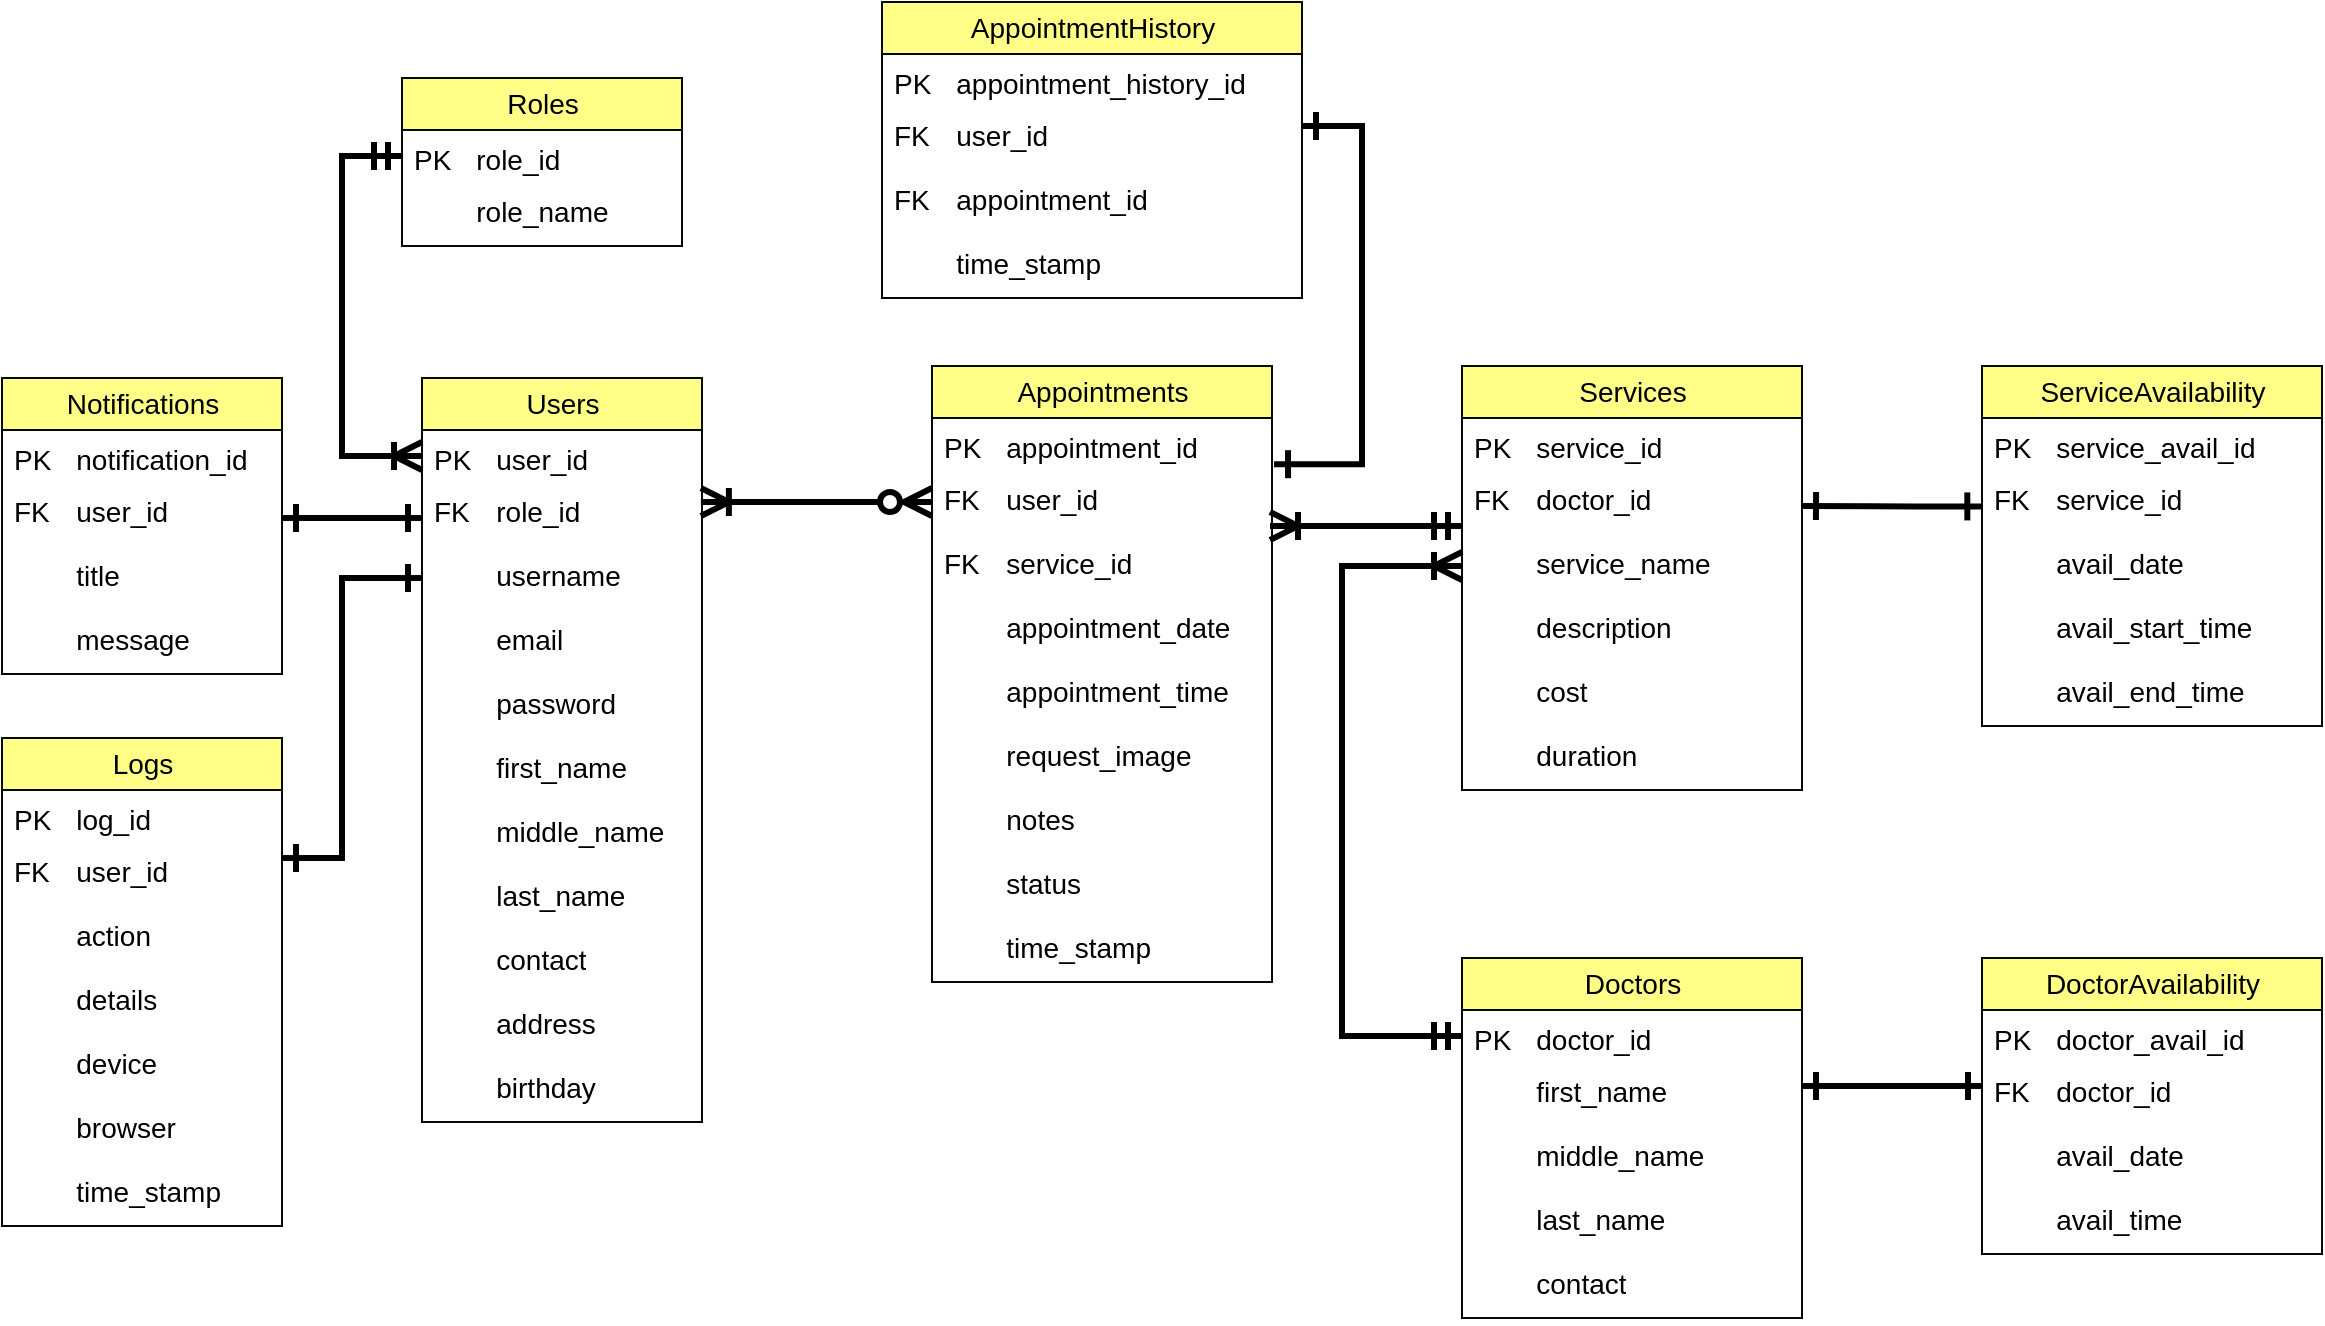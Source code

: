 <mxfile version="24.4.10" type="github">
  <diagram name="Page-1" id="2ca16b54-16f6-2749-3443-fa8db7711227">
    <mxGraphModel dx="1363" dy="866" grid="1" gridSize="10" guides="1" tooltips="1" connect="1" arrows="1" fold="1" page="1" pageScale="1" pageWidth="1100" pageHeight="850" background="none" math="0" shadow="0">
      <root>
        <mxCell id="0" />
        <mxCell id="1" parent="0" />
        <mxCell id="LYKKpz5TpEzSUIl6XZAZ-3" value="Roles" style="swimlane;fontStyle=0;childLayout=stackLayout;horizontal=1;startSize=26;horizontalStack=0;resizeParent=1;resizeParentMax=0;resizeLast=0;collapsible=1;marginBottom=0;html=1;fontSize=14;fillColor=#ffff88;strokeColor=#070708;" vertex="1" parent="1">
          <mxGeometry x="290" y="230" width="140" height="84" as="geometry" />
        </mxCell>
        <mxCell id="LYKKpz5TpEzSUIl6XZAZ-4" value="PK&lt;span style=&quot;white-space: pre;&quot;&gt;&#x9;&lt;/span&gt;role_id" style="text;align=left;verticalAlign=top;spacingLeft=4;spacingRight=4;overflow=hidden;rotatable=0;points=[[0,0.5],[1,0.5]];portConstraint=eastwest;whiteSpace=wrap;html=1;fontSize=14;" vertex="1" parent="LYKKpz5TpEzSUIl6XZAZ-3">
          <mxGeometry y="26" width="140" height="26" as="geometry" />
        </mxCell>
        <mxCell id="LYKKpz5TpEzSUIl6XZAZ-5" value="&lt;span style=&quot;white-space: pre; font-size: 14px;&quot;&gt;&#x9;&lt;/span&gt;role_name" style="text;align=left;verticalAlign=top;spacingLeft=4;spacingRight=4;overflow=hidden;rotatable=0;points=[[0,0.5],[1,0.5]];portConstraint=eastwest;whiteSpace=wrap;html=1;fontSize=14;labelBackgroundColor=default;" vertex="1" parent="LYKKpz5TpEzSUIl6XZAZ-3">
          <mxGeometry y="52" width="140" height="32" as="geometry" />
        </mxCell>
        <mxCell id="LYKKpz5TpEzSUIl6XZAZ-12" value="Notifications" style="swimlane;fontStyle=0;childLayout=stackLayout;horizontal=1;startSize=26;horizontalStack=0;resizeParent=1;resizeParentMax=0;resizeLast=0;collapsible=1;marginBottom=0;html=1;fontSize=14;fillColor=#ffff88;strokeColor=#070708;" vertex="1" parent="1">
          <mxGeometry x="90" y="380" width="140" height="148" as="geometry" />
        </mxCell>
        <mxCell id="LYKKpz5TpEzSUIl6XZAZ-13" value="PK&lt;span style=&quot;white-space: pre;&quot;&gt;&#x9;&lt;/span&gt;notification_id" style="text;align=left;verticalAlign=top;spacingLeft=4;spacingRight=4;overflow=hidden;rotatable=0;points=[[0,0.5],[1,0.5]];portConstraint=eastwest;whiteSpace=wrap;html=1;fontSize=14;" vertex="1" parent="LYKKpz5TpEzSUIl6XZAZ-12">
          <mxGeometry y="26" width="140" height="26" as="geometry" />
        </mxCell>
        <mxCell id="LYKKpz5TpEzSUIl6XZAZ-14" value="FK&lt;span style=&quot;white-space: pre; font-size: 14px;&quot;&gt;&#x9;&lt;/span&gt;user_id" style="text;align=left;verticalAlign=top;spacingLeft=4;spacingRight=4;overflow=hidden;rotatable=0;points=[[0,0.5],[1,0.5]];portConstraint=eastwest;whiteSpace=wrap;html=1;fontSize=14;labelBackgroundColor=default;" vertex="1" parent="LYKKpz5TpEzSUIl6XZAZ-12">
          <mxGeometry y="52" width="140" height="32" as="geometry" />
        </mxCell>
        <mxCell id="LYKKpz5TpEzSUIl6XZAZ-15" value="&lt;span style=&quot;white-space: pre; font-size: 14px;&quot;&gt;&#x9;&lt;/span&gt;title&lt;span style=&quot;color: rgba(0, 0, 0, 0); font-family: monospace; font-size: 0px; text-wrap: nowrap; background-color: rgb(251, 251, 251);&quot;&gt;%3CmxGraphModel%3E%3Croot%3E%3CmxCell%20id%3D%220%22%2F%3E%3CmxCell%20id%3D%221%22%20parent%3D%220%22%2F%3E%3CmxCell%20id%3D%222%22%20value%3D%22%26lt%3Bspan%20style%3D%26quot%3Bwhite-space%3A%20pre%3B%20font-size%3A%2014px%3B%26quot%3B%26gt%3B%26%239%3B%26lt%3B%2Fspan%26gt%3Buser_id%22%20style%3D%22text%3Balign%3Dleft%3BverticalAlign%3Dtop%3BspacingLeft%3D4%3BspacingRight%3D4%3Boverflow%3Dhidden%3Brotatable%3D0%3Bpoints%3D%5B%5B0%2C0.5%5D%2C%5B1%2C0.5%5D%5D%3BportConstraint%3Deastwest%3BwhiteSpace%3Dwrap%3Bhtml%3D1%3BfontSize%3D14%3BlabelBackgroundColor%3Ddefault%3B%22%20vertex%3D%221%22%20parent%3D%221%22%3E%3CmxGeometry%20x%3D%22130%22%20y%3D%22472%22%20width%3D%22140%22%20height%3D%2232%22%20as%3D%22geometry%22%2F%3E%3C%2FmxCell%3E%3C%2Froot%3E%3C%2FmxGraphModel%3E&lt;/span&gt;" style="text;align=left;verticalAlign=top;spacingLeft=4;spacingRight=4;overflow=hidden;rotatable=0;points=[[0,0.5],[1,0.5]];portConstraint=eastwest;whiteSpace=wrap;html=1;fontSize=14;labelBackgroundColor=default;" vertex="1" parent="LYKKpz5TpEzSUIl6XZAZ-12">
          <mxGeometry y="84" width="140" height="32" as="geometry" />
        </mxCell>
        <mxCell id="LYKKpz5TpEzSUIl6XZAZ-16" value="&lt;span style=&quot;white-space: pre; font-size: 14px;&quot;&gt;&#x9;&lt;/span&gt;message&lt;span style=&quot;color: rgba(0, 0, 0, 0); font-family: monospace; font-size: 0px; text-wrap: nowrap; background-color: rgb(251, 251, 251);&quot;&gt;%3CmxGraphModel%3E%3Croot%3E%3CmxCell%20id%3D%220%22%2F%3E%3CmxCell%20id%3D%221%22%20parent%3D%220%22%2F%3E%3CmxCell%20id%3D%222%22%20value%3D%22%26lt%3Bspan%20style%3D%26quot%3Bwhite-space%3A%20pre%3B%20font-size%3A%2014px%3B%26quot%3B%26gt%3B%26%239%3B%26lt%3B%2Fspan%26gt%3Buser_id%22%20style%3D%22text%3Balign%3Dleft%3BverticalAlign%3Dtop%3BspacingLeft%3D4%3BspacingRight%3D4%3Boverflow%3Dhidden%3Brotatable%3D0%3Bpoints%3D%5B%5B0%2C0.5%5D%2C%5B1%2C0.5%5D%5D%3BportConstraint%3Deastwest%3BwhiteSpace%3Dwrap%3Bhtml%3D1%3BfontSize%3D14%3BlabelBackgroundColor%3Ddefault%3B%22%20vertex%3D%221%22%20parent%3D%221%22%3E%3CmxGeometry%20x%3D%22130%22%20y%3D%22472%22%20width%3D%22140%22%20height%3D%2232%22%20as%3D%22geometry%22%2F%3E%3C%2FmxCell%3E%3C%2Froot%3E%3C%2FmxGraphModel%3E&lt;/span&gt;" style="text;align=left;verticalAlign=top;spacingLeft=4;spacingRight=4;overflow=hidden;rotatable=0;points=[[0,0.5],[1,0.5]];portConstraint=eastwest;whiteSpace=wrap;html=1;fontSize=14;labelBackgroundColor=default;" vertex="1" parent="LYKKpz5TpEzSUIl6XZAZ-12">
          <mxGeometry y="116" width="140" height="32" as="geometry" />
        </mxCell>
        <mxCell id="LYKKpz5TpEzSUIl6XZAZ-17" value="Logs" style="swimlane;fontStyle=0;childLayout=stackLayout;horizontal=1;startSize=26;horizontalStack=0;resizeParent=1;resizeParentMax=0;resizeLast=0;collapsible=1;marginBottom=0;html=1;fontSize=14;fillColor=#ffff88;strokeColor=#070708;" vertex="1" parent="1">
          <mxGeometry x="90" y="560" width="140" height="244" as="geometry" />
        </mxCell>
        <mxCell id="LYKKpz5TpEzSUIl6XZAZ-18" value="PK&lt;span style=&quot;white-space: pre;&quot;&gt;&#x9;&lt;/span&gt;log_id" style="text;align=left;verticalAlign=top;spacingLeft=4;spacingRight=4;overflow=hidden;rotatable=0;points=[[0,0.5],[1,0.5]];portConstraint=eastwest;whiteSpace=wrap;html=1;fontSize=14;" vertex="1" parent="LYKKpz5TpEzSUIl6XZAZ-17">
          <mxGeometry y="26" width="140" height="26" as="geometry" />
        </mxCell>
        <mxCell id="LYKKpz5TpEzSUIl6XZAZ-19" value="FK&lt;span style=&quot;white-space: pre; font-size: 14px;&quot;&gt;&#x9;&lt;/span&gt;user_id" style="text;align=left;verticalAlign=top;spacingLeft=4;spacingRight=4;overflow=hidden;rotatable=0;points=[[0,0.5],[1,0.5]];portConstraint=eastwest;whiteSpace=wrap;html=1;fontSize=14;labelBackgroundColor=default;" vertex="1" parent="LYKKpz5TpEzSUIl6XZAZ-17">
          <mxGeometry y="52" width="140" height="32" as="geometry" />
        </mxCell>
        <mxCell id="LYKKpz5TpEzSUIl6XZAZ-20" value="&lt;span style=&quot;white-space: pre; font-size: 14px;&quot;&gt;&#x9;&lt;/span&gt;action&lt;span style=&quot;color: rgba(0, 0, 0, 0); font-family: monospace; font-size: 0px; text-wrap: nowrap; background-color: rgb(251, 251, 251);&quot;&gt;%3CmxGraphModel%3E%3Croot%3E%3CmxCell%20id%3D%220%22%2F%3E%3CmxCell%20id%3D%221%22%20parent%3D%220%22%2F%3E%3CmxCell%20id%3D%222%22%20value%3D%22%26lt%3Bspan%20style%3D%26quot%3Bwhite-space%3A%20pre%3B%20font-size%3A%2014px%3B%26quot%3B%26gt%3B%26%239%3B%26lt%3B%2Fspan%26gt%3Buser_id%22%20style%3D%22text%3Balign%3Dleft%3BverticalAlign%3Dtop%3BspacingLeft%3D4%3BspacingRight%3D4%3Boverflow%3Dhidden%3Brotatable%3D0%3Bpoints%3D%5B%5B0%2C0.5%5D%2C%5B1%2C0.5%5D%5D%3BportConstraint%3Deastwest%3BwhiteSpace%3Dwrap%3Bhtml%3D1%3BfontSize%3D14%3BlabelBackgroundColor%3Ddefault%3B%22%20vertex%3D%221%22%20parent%3D%221%22%3E%3CmxGeometry%20x%3D%22130%22%20y%3D%22472%22%20width%3D%22140%22%20height%3D%2232%22%20as%3D%22geometry%22%2F%3E%3C%2FmxCell%3E%3C%2Froot%3E%3C%2FmxGraphModel%3E&lt;/span&gt;" style="text;align=left;verticalAlign=top;spacingLeft=4;spacingRight=4;overflow=hidden;rotatable=0;points=[[0,0.5],[1,0.5]];portConstraint=eastwest;whiteSpace=wrap;html=1;fontSize=14;labelBackgroundColor=default;" vertex="1" parent="LYKKpz5TpEzSUIl6XZAZ-17">
          <mxGeometry y="84" width="140" height="32" as="geometry" />
        </mxCell>
        <mxCell id="LYKKpz5TpEzSUIl6XZAZ-21" value="&lt;span style=&quot;white-space: pre; font-size: 14px;&quot;&gt;&#x9;&lt;/span&gt;details&lt;span style=&quot;color: rgba(0, 0, 0, 0); font-family: monospace; font-size: 0px; text-wrap: nowrap; background-color: rgb(251, 251, 251);&quot;&gt;%3CmxGraphModel%3E%3Croot%3E%3CmxCell%20id%3D%220%22%2F%3E%3CmxCell%20id%3D%221%22%20parent%3D%220%22%2F%3E%3CmxCell%20id%3D%222%22%20value%3D%22%26lt%3Bspan%20style%3D%26quot%3Bwhite-space%3A%20pre%3B%20font-size%3A%2014px%3B%26quot%3B%26gt%3B%26%239%3B%26lt%3B%2Fspan%26gt%3Buser_id%22%20style%3D%22text%3Balign%3Dleft%3BverticalAlign%3Dtop%3BspacingLeft%3D4%3BspacingRight%3D4%3Boverflow%3Dhidden%3Brotatable%3D0%3Bpoints%3D%5B%5B0%2C0.5%5D%2C%5B1%2C0.5%5D%5D%3BportConstraint%3Deastwest%3BwhiteSpace%3Dwrap%3Bhtml%3D1%3BfontSize%3D14%3BlabelBackgroundColor%3Ddefault%3B%22%20vertex%3D%221%22%20parent%3D%221%22%3E%3CmxGeometry%20x%3D%22130%22%20y%3D%22472%22%20width%3D%22140%22%20height%3D%2232%22%20as%3D%22geometry%22%2F%3E%3C%2FmxCell%3E%3C%2Froot%3E%3C%2FmxGraphModel%3E&lt;/span&gt;" style="text;align=left;verticalAlign=top;spacingLeft=4;spacingRight=4;overflow=hidden;rotatable=0;points=[[0,0.5],[1,0.5]];portConstraint=eastwest;whiteSpace=wrap;html=1;fontSize=14;labelBackgroundColor=default;" vertex="1" parent="LYKKpz5TpEzSUIl6XZAZ-17">
          <mxGeometry y="116" width="140" height="32" as="geometry" />
        </mxCell>
        <mxCell id="LYKKpz5TpEzSUIl6XZAZ-22" value="&lt;span style=&quot;white-space: pre;&quot;&gt;&#x9;&lt;/span&gt;device&lt;span style=&quot;color: rgba(0, 0, 0, 0); font-family: monospace; font-size: 0px; text-wrap: nowrap; background-color: rgb(251, 251, 251);&quot;&gt;%3CmxGraphModel%3E%3Croot%3E%3CmxCell%20id%3D%220%22%2F%3E%3CmxCell%20id%3D%221%22%20parent%3D%220%22%2F%3E%3CmxCell%20id%3D%222%22%20value%3D%22%26lt%3Bspan%20style%3D%26quot%3Bwhite-space%3A%20pre%3B%20font-size%3A%2014px%3B%26quot%3B%26gt%3B%26%239%3B%26lt%3B%2Fspan%26gt%3Bdetails%26lt%3Bspan%20style%3D%26quot%3Bcolor%3A%20rgba(0%2C%200%2C%200%2C%200)%3B%20font-family%3A%20monospace%3B%20font-size%3A%200px%3B%20text-wrap%3A%20nowrap%3B%20background-color%3A%20rgb(251%2C%20251%2C%20251)%3B%26quot%3B%26gt%3B%253CmxGraphModel%253E%253Croot%253E%253CmxCell%2520id%253D%25220%2522%252F%253E%253CmxCell%2520id%253D%25221%2522%2520parent%253D%25220%2522%252F%253E%253CmxCell%2520id%253D%25222%2522%2520value%253D%2522%2526lt%253Bspan%2520style%253D%2526quot%253Bwhite-space%253A%2520pre%253B%2520font-size%253A%252014px%253B%2526quot%253B%2526gt%253B%2526%25239%253B%2526lt%253B%252Fspan%2526gt%253Buser_id%2522%2520style%253D%2522text%253Balign%253Dleft%253BverticalAlign%253Dtop%253BspacingLeft%253D4%253BspacingRight%253D4%253Boverflow%253Dhidden%253Brotatable%253D0%253Bpoints%253D%255B%255B0%252C0.5%255D%252C%255B1%252C0.5%255D%255D%253BportConstraint%253Deastwest%253BwhiteSpace%253Dwrap%253Bhtml%253D1%253BfontSize%253D14%253BlabelBackgroundColor%253Ddefault%253B%2522%2520vertex%253D%25221%2522%2520parent%253D%25221%2522%253E%253CmxGeometry%2520x%253D%2522130%2522%2520y%253D%2522472%2522%2520width%253D%2522140%2522%2520height%253D%252232%2522%2520as%253D%2522geometry%2522%252F%253E%253C%252FmxCell%253E%253C%252Froot%253E%253C%252FmxGraphModel%253E%26lt%3B%2Fspan%26gt%3B%22%20style%3D%22text%3Balign%3Dleft%3BverticalAlign%3Dtop%3BspacingLeft%3D4%3BspacingRight%3D4%3Boverflow%3Dhidden%3Brotatable%3D0%3Bpoints%3D%5B%5B0%2C0.5%5D%2C%5B1%2C0.5%5D%5D%3BportConstraint%3Deastwest%3BwhiteSpace%3Dwrap%3Bhtml%3D1%3BfontSize%3D14%3BlabelBackgroundColor%3Ddefault%3B%22%20vertex%3D%221%22%20parent%3D%221%22%3E%3CmxGeometry%20x%3D%2290%22%20y%3D%22676%22%20width%3D%22140%22%20height%3D%2232%22%20as%3D%22geometry%22%2F%3E%3C%2FmxCell%3E%3C%2Froot%3E%3C%2FmxGraphModel%3E&lt;/span&gt;" style="text;align=left;verticalAlign=top;spacingLeft=4;spacingRight=4;overflow=hidden;rotatable=0;points=[[0,0.5],[1,0.5]];portConstraint=eastwest;whiteSpace=wrap;html=1;fontSize=14;labelBackgroundColor=default;" vertex="1" parent="LYKKpz5TpEzSUIl6XZAZ-17">
          <mxGeometry y="148" width="140" height="32" as="geometry" />
        </mxCell>
        <mxCell id="LYKKpz5TpEzSUIl6XZAZ-23" value="&lt;span style=&quot;white-space: pre;&quot;&gt;&#x9;&lt;/span&gt;browser" style="text;align=left;verticalAlign=top;spacingLeft=4;spacingRight=4;overflow=hidden;rotatable=0;points=[[0,0.5],[1,0.5]];portConstraint=eastwest;whiteSpace=wrap;html=1;fontSize=14;labelBackgroundColor=default;" vertex="1" parent="LYKKpz5TpEzSUIl6XZAZ-17">
          <mxGeometry y="180" width="140" height="32" as="geometry" />
        </mxCell>
        <mxCell id="LYKKpz5TpEzSUIl6XZAZ-24" value="&lt;span style=&quot;white-space: pre;&quot;&gt;&#x9;&lt;/span&gt;time_stamp" style="text;align=left;verticalAlign=top;spacingLeft=4;spacingRight=4;overflow=hidden;rotatable=0;points=[[0,0.5],[1,0.5]];portConstraint=eastwest;whiteSpace=wrap;html=1;fontSize=14;labelBackgroundColor=default;" vertex="1" parent="LYKKpz5TpEzSUIl6XZAZ-17">
          <mxGeometry y="212" width="140" height="32" as="geometry" />
        </mxCell>
        <mxCell id="LYKKpz5TpEzSUIl6XZAZ-25" value="Users" style="swimlane;fontStyle=0;childLayout=stackLayout;horizontal=1;startSize=26;horizontalStack=0;resizeParent=1;resizeParentMax=0;resizeLast=0;collapsible=1;marginBottom=0;html=1;fontSize=14;fillColor=#ffff88;strokeColor=#070708;" vertex="1" parent="1">
          <mxGeometry x="300" y="380" width="140" height="372" as="geometry" />
        </mxCell>
        <mxCell id="LYKKpz5TpEzSUIl6XZAZ-26" value="PK&lt;span style=&quot;white-space: pre;&quot;&gt;&#x9;&lt;/span&gt;user_id" style="text;align=left;verticalAlign=top;spacingLeft=4;spacingRight=4;overflow=hidden;rotatable=0;points=[[0,0.5],[1,0.5]];portConstraint=eastwest;whiteSpace=wrap;html=1;fontSize=14;" vertex="1" parent="LYKKpz5TpEzSUIl6XZAZ-25">
          <mxGeometry y="26" width="140" height="26" as="geometry" />
        </mxCell>
        <mxCell id="LYKKpz5TpEzSUIl6XZAZ-27" value="FK&lt;span style=&quot;white-space: pre; font-size: 14px;&quot;&gt;&#x9;&lt;/span&gt;role_id" style="text;align=left;verticalAlign=top;spacingLeft=4;spacingRight=4;overflow=hidden;rotatable=0;points=[[0,0.5],[1,0.5]];portConstraint=eastwest;whiteSpace=wrap;html=1;fontSize=14;labelBackgroundColor=default;" vertex="1" parent="LYKKpz5TpEzSUIl6XZAZ-25">
          <mxGeometry y="52" width="140" height="32" as="geometry" />
        </mxCell>
        <mxCell id="LYKKpz5TpEzSUIl6XZAZ-28" value="&lt;span style=&quot;white-space: pre;&quot;&gt;&#x9;&lt;/span&gt;username" style="text;align=left;verticalAlign=top;spacingLeft=4;spacingRight=4;overflow=hidden;rotatable=0;points=[[0,0.5],[1,0.5]];portConstraint=eastwest;whiteSpace=wrap;html=1;fontSize=14;labelBackgroundColor=default;" vertex="1" parent="LYKKpz5TpEzSUIl6XZAZ-25">
          <mxGeometry y="84" width="140" height="32" as="geometry" />
        </mxCell>
        <mxCell id="LYKKpz5TpEzSUIl6XZAZ-29" value="&lt;span style=&quot;white-space: pre;&quot;&gt;&#x9;&lt;/span&gt;email" style="text;align=left;verticalAlign=top;spacingLeft=4;spacingRight=4;overflow=hidden;rotatable=0;points=[[0,0.5],[1,0.5]];portConstraint=eastwest;whiteSpace=wrap;html=1;fontSize=14;labelBackgroundColor=default;" vertex="1" parent="LYKKpz5TpEzSUIl6XZAZ-25">
          <mxGeometry y="116" width="140" height="32" as="geometry" />
        </mxCell>
        <mxCell id="LYKKpz5TpEzSUIl6XZAZ-30" value="&lt;span style=&quot;white-space: pre;&quot;&gt;&#x9;&lt;/span&gt;password" style="text;align=left;verticalAlign=top;spacingLeft=4;spacingRight=4;overflow=hidden;rotatable=0;points=[[0,0.5],[1,0.5]];portConstraint=eastwest;whiteSpace=wrap;html=1;fontSize=14;labelBackgroundColor=default;" vertex="1" parent="LYKKpz5TpEzSUIl6XZAZ-25">
          <mxGeometry y="148" width="140" height="32" as="geometry" />
        </mxCell>
        <mxCell id="LYKKpz5TpEzSUIl6XZAZ-31" value="&lt;span style=&quot;white-space: pre;&quot;&gt;&#x9;&lt;/span&gt;first_name" style="text;align=left;verticalAlign=top;spacingLeft=4;spacingRight=4;overflow=hidden;rotatable=0;points=[[0,0.5],[1,0.5]];portConstraint=eastwest;whiteSpace=wrap;html=1;fontSize=14;labelBackgroundColor=default;" vertex="1" parent="LYKKpz5TpEzSUIl6XZAZ-25">
          <mxGeometry y="180" width="140" height="32" as="geometry" />
        </mxCell>
        <mxCell id="LYKKpz5TpEzSUIl6XZAZ-32" value="&lt;span style=&quot;white-space: pre;&quot;&gt;&#x9;&lt;/span&gt;middle_name&lt;span style=&quot;color: rgba(0, 0, 0, 0); font-family: monospace; font-size: 0px; text-wrap: nowrap; background-color: rgb(251, 251, 251);&quot;&gt;%3CmxGraphModel%3E%3Croot%3E%3CmxCell%20id%3D%220%22%2F%3E%3CmxCell%20id%3D%221%22%20parent%3D%220%22%2F%3E%3CmxCell%20id%3D%222%22%20value%3D%22Logs%22%20style%3D%22swimlane%3BfontStyle%3D0%3BchildLayout%3DstackLayout%3Bhorizontal%3D1%3BstartSize%3D26%3BhorizontalStack%3D0%3BresizeParent%3D1%3BresizeParentMax%3D0%3BresizeLast%3D0%3Bcollapsible%3D1%3BmarginBottom%3D0%3Bhtml%3D1%3BfontSize%3D14%3BfillColor%3D%23ffff88%3BstrokeColor%3D%23070708%3B%22%20vertex%3D%221%22%20parent%3D%221%22%3E%3CmxGeometry%20x%3D%2270%22%20y%3D%22590%22%20width%3D%22140%22%20height%3D%22244%22%20as%3D%22geometry%22%2F%3E%3C%2FmxCell%3E%3CmxCell%20id%3D%223%22%20value%3D%22PK%26lt%3Bspan%20style%3D%26quot%3Bwhite-space%3A%20pre%3B%26quot%3B%26gt%3B%26%239%3B%26lt%3B%2Fspan%26gt%3Blog_id%22%20style%3D%22text%3Balign%3Dleft%3BverticalAlign%3Dtop%3BspacingLeft%3D4%3BspacingRight%3D4%3Boverflow%3Dhidden%3Brotatable%3D0%3Bpoints%3D%5B%5B0%2C0.5%5D%2C%5B1%2C0.5%5D%5D%3BportConstraint%3Deastwest%3BwhiteSpace%3Dwrap%3Bhtml%3D1%3BfontSize%3D14%3B%22%20vertex%3D%221%22%20parent%3D%222%22%3E%3CmxGeometry%20y%3D%2226%22%20width%3D%22140%22%20height%3D%2226%22%20as%3D%22geometry%22%2F%3E%3C%2FmxCell%3E%3CmxCell%20id%3D%224%22%20value%3D%22%26lt%3Bspan%20style%3D%26quot%3Bwhite-space%3A%20pre%3B%20font-size%3A%2014px%3B%26quot%3B%26gt%3B%26%239%3B%26lt%3B%2Fspan%26gt%3Buser_id%22%20style%3D%22text%3Balign%3Dleft%3BverticalAlign%3Dtop%3BspacingLeft%3D4%3BspacingRight%3D4%3Boverflow%3Dhidden%3Brotatable%3D0%3Bpoints%3D%5B%5B0%2C0.5%5D%2C%5B1%2C0.5%5D%5D%3BportConstraint%3Deastwest%3BwhiteSpace%3Dwrap%3Bhtml%3D1%3BfontSize%3D14%3BlabelBackgroundColor%3Ddefault%3B%22%20vertex%3D%221%22%20parent%3D%222%22%3E%3CmxGeometry%20y%3D%2252%22%20width%3D%22140%22%20height%3D%2232%22%20as%3D%22geometry%22%2F%3E%3C%2FmxCell%3E%3CmxCell%20id%3D%225%22%20value%3D%22%26lt%3Bspan%20style%3D%26quot%3Bwhite-space%3A%20pre%3B%20font-size%3A%2014px%3B%26quot%3B%26gt%3B%26%239%3B%26lt%3B%2Fspan%26gt%3Baction%26lt%3Bspan%20style%3D%26quot%3Bcolor%3A%20rgba(0%2C%200%2C%200%2C%200)%3B%20font-family%3A%20monospace%3B%20font-size%3A%200px%3B%20text-wrap%3A%20nowrap%3B%20background-color%3A%20rgb(251%2C%20251%2C%20251)%3B%26quot%3B%26gt%3B%253CmxGraphModel%253E%253Croot%253E%253CmxCell%2520id%253D%25220%2522%252F%253E%253CmxCell%2520id%253D%25221%2522%2520parent%253D%25220%2522%252F%253E%253CmxCell%2520id%253D%25222%2522%2520value%253D%2522%2526lt%253Bspan%2520style%253D%2526quot%253Bwhite-space%253A%2520pre%253B%2520font-size%253A%252014px%253B%2526quot%253B%2526gt%253B%2526%25239%253B%2526lt%253B%252Fspan%2526gt%253Buser_id%2522%2520style%253D%2522text%253Balign%253Dleft%253BverticalAlign%253Dtop%253BspacingLeft%253D4%253BspacingRight%253D4%253Boverflow%253Dhidden%253Brotatable%253D0%253Bpoints%253D%255B%255B0%252C0.5%255D%252C%255B1%252C0.5%255D%255D%253BportConstraint%253Deastwest%253BwhiteSpace%253Dwrap%253Bhtml%253D1%253BfontSize%253D14%253BlabelBackgroundColor%253Ddefault%253B%2522%2520vertex%253D%25221%2522%2520parent%253D%25221%2522%253E%253CmxGeometry%2520x%253D%2522130%2522%2520y%253D%2522472%2522%2520width%253D%2522140%2522%2520height%253D%252232%2522%2520as%253D%2522geometry%2522%252F%253E%253C%252FmxCell%253E%253C%252Froot%253E%253C%252FmxGraphModel%253E%26lt%3B%2Fspan%26gt%3B%22%20style%3D%22text%3Balign%3Dleft%3BverticalAlign%3Dtop%3BspacingLeft%3D4%3BspacingRight%3D4%3Boverflow%3Dhidden%3Brotatable%3D0%3Bpoints%3D%5B%5B0%2C0.5%5D%2C%5B1%2C0.5%5D%5D%3BportConstraint%3Deastwest%3BwhiteSpace%3Dwrap%3Bhtml%3D1%3BfontSize%3D14%3BlabelBackgroundColor%3Ddefault%3B%22%20vertex%3D%221%22%20parent%3D%222%22%3E%3CmxGeometry%20y%3D%2284%22%20width%3D%22140%22%20height%3D%2232%22%20as%3D%22geometry%22%2F%3E%3C%2FmxCell%3E%3CmxCell%20id%3D%226%22%20value%3D%22%26lt%3Bspan%20style%3D%26quot%3Bwhite-space%3A%20pre%3B%20font-size%3A%2014px%3B%26quot%3B%26gt%3B%26%239%3B%26lt%3B%2Fspan%26gt%3Bdetails%26lt%3Bspan%20style%3D%26quot%3Bcolor%3A%20rgba(0%2C%200%2C%200%2C%200)%3B%20font-family%3A%20monospace%3B%20font-size%3A%200px%3B%20text-wrap%3A%20nowrap%3B%20background-color%3A%20rgb(251%2C%20251%2C%20251)%3B%26quot%3B%26gt%3B%253CmxGraphModel%253E%253Croot%253E%253CmxCell%2520id%253D%25220%2522%252F%253E%253CmxCell%2520id%253D%25221%2522%2520parent%253D%25220%2522%252F%253E%253CmxCell%2520id%253D%25222%2522%2520value%253D%2522%2526lt%253Bspan%2520style%253D%2526quot%253Bwhite-space%253A%2520pre%253B%2520font-size%253A%252014px%253B%2526quot%253B%2526gt%253B%2526%25239%253B%2526lt%253B%252Fspan%2526gt%253Buser_id%2522%2520style%253D%2522text%253Balign%253Dleft%253BverticalAlign%253Dtop%253BspacingLeft%253D4%253BspacingRight%253D4%253Boverflow%253Dhidden%253Brotatable%253D0%253Bpoints%253D%255B%255B0%252C0.5%255D%252C%255B1%252C0.5%255D%255D%253BportConstraint%253Deastwest%253BwhiteSpace%253Dwrap%253Bhtml%253D1%253BfontSize%253D14%253BlabelBackgroundColor%253Ddefault%253B%2522%2520vertex%253D%25221%2522%2520parent%253D%25221%2522%253E%253CmxGeometry%2520x%253D%2522130%2522%2520y%253D%2522472%2522%2520width%253D%2522140%2522%2520height%253D%252232%2522%2520as%253D%2522geometry%2522%252F%253E%253C%252FmxCell%253E%253C%252Froot%253E%253C%252FmxGraphModel%253E%26lt%3B%2Fspan%26gt%3B%22%20style%3D%22text%3Balign%3Dleft%3BverticalAlign%3Dtop%3BspacingLeft%3D4%3BspacingRight%3D4%3Boverflow%3Dhidden%3Brotatable%3D0%3Bpoints%3D%5B%5B0%2C0.5%5D%2C%5B1%2C0.5%5D%5D%3BportConstraint%3Deastwest%3BwhiteSpace%3Dwrap%3Bhtml%3D1%3BfontSize%3D14%3BlabelBackgroundColor%3Ddefault%3B%22%20vertex%3D%221%22%20parent%3D%222%22%3E%3CmxGeometry%20y%3D%22116%22%20width%3D%22140%22%20height%3D%2232%22%20as%3D%22geometry%22%2F%3E%3C%2FmxCell%3E%3CmxCell%20id%3D%227%22%20value%3D%22%26lt%3Bspan%20style%3D%26quot%3Bwhite-space%3A%20pre%3B%26quot%3B%26gt%3B%26%239%3B%26lt%3B%2Fspan%26gt%3Bdevice%26lt%3Bspan%20style%3D%26quot%3Bcolor%3A%20rgba(0%2C%200%2C%200%2C%200)%3B%20font-family%3A%20monospace%3B%20font-size%3A%200px%3B%20text-wrap%3A%20nowrap%3B%20background-color%3A%20rgb(251%2C%20251%2C%20251)%3B%26quot%3B%26gt%3B%253CmxGraphModel%253E%253Croot%253E%253CmxCell%2520id%253D%25220%2522%252F%253E%253CmxCell%2520id%253D%25221%2522%2520parent%253D%25220%2522%252F%253E%253CmxCell%2520id%253D%25222%2522%2520value%253D%2522%2526lt%253Bspan%2520style%253D%2526quot%253Bwhite-space%253A%2520pre%253B%2520font-size%253A%252014px%253B%2526quot%253B%2526gt%253B%2526%25239%253B%2526lt%253B%252Fspan%2526gt%253Bdetails%2526lt%253Bspan%2520style%253D%2526quot%253Bcolor%253A%2520rgba(0%252C%25200%252C%25200%252C%25200)%253B%2520font-family%253A%2520monospace%253B%2520font-size%253A%25200px%253B%2520text-wrap%253A%2520nowrap%253B%2520background-color%253A%2520rgb(251%252C%2520251%252C%2520251)%253B%2526quot%253B%2526gt%253B%25253CmxGraphModel%25253E%25253Croot%25253E%25253CmxCell%252520id%25253D%2525220%252522%25252F%25253E%25253CmxCell%252520id%25253D%2525221%252522%252520parent%25253D%2525220%252522%25252F%25253E%25253CmxCell%252520id%25253D%2525222%252522%252520value%25253D%252522%252526lt%25253Bspan%252520style%25253D%252526quot%25253Bwhite-space%25253A%252520pre%25253B%252520font-size%25253A%25252014px%25253B%252526quot%25253B%252526gt%25253B%252526%2525239%25253B%252526lt%25253B%25252Fspan%252526gt%25253Buser_id%252522%252520style%25253D%252522text%25253Balign%25253Dleft%25253BverticalAlign%25253Dtop%25253BspacingLeft%25253D4%25253BspacingRight%25253D4%25253Boverflow%25253Dhidden%25253Brotatable%25253D0%25253Bpoints%25253D%25255B%25255B0%25252C0.5%25255D%25252C%25255B1%25252C0.5%25255D%25255D%25253BportConstraint%25253Deastwest%25253BwhiteSpace%25253Dwrap%25253Bhtml%25253D1%25253BfontSize%25253D14%25253BlabelBackgroundColor%25253Ddefault%25253B%252522%252520vertex%25253D%2525221%252522%252520parent%25253D%2525221%252522%25253E%25253CmxGeometry%252520x%25253D%252522130%252522%252520y%25253D%252522472%252522%252520width%25253D%252522140%252522%252520height%25253D%25252232%252522%252520as%25253D%252522geometry%252522%25252F%25253E%25253C%25252FmxCell%25253E%25253C%25252Froot%25253E%25253C%25252FmxGraphModel%25253E%2526lt%253B%252Fspan%2526gt%253B%2522%2520style%253D%2522text%253Balign%253Dleft%253BverticalAlign%253Dtop%253BspacingLeft%253D4%253BspacingRight%253D4%253Boverflow%253Dhidden%253Brotatable%253D0%253Bpoints%253D%255B%255B0%252C0.5%255D%252C%255B1%252C0.5%255D%255D%253BportConstraint%253Deastwest%253BwhiteSpace%253Dwrap%253Bhtml%253D1%253BfontSize%253D14%253BlabelBackgroundColor%253Ddefault%253B%2522%2520vertex%253D%25221%2522%2520parent%253D%25221%2522%253E%253CmxGeometry%2520x%253D%252290%2522%2520y%253D%2522676%2522%2520width%253D%2522140%2522%2520height%253D%252232%2522%2520as%253D%2522geometry%2522%252F%253E%253C%252FmxCell%253E%253C%252Froot%253E%253C%252FmxGraphModel%253E%26lt%3B%2Fspan%26gt%3B%22%20style%3D%22text%3Balign%3Dleft%3BverticalAlign%3Dtop%3BspacingLeft%3D4%3BspacingRight%3D4%3Boverflow%3Dhidden%3Brotatable%3D0%3Bpoints%3D%5B%5B0%2C0.5%5D%2C%5B1%2C0.5%5D%5D%3BportConstraint%3Deastwest%3BwhiteSpace%3Dwrap%3Bhtml%3D1%3BfontSize%3D14%3BlabelBackgroundColor%3Ddefault%3B%22%20vertex%3D%221%22%20parent%3D%222%22%3E%3CmxGeometry%20y%3D%22148%22%20width%3D%22140%22%20height%3D%2232%22%20as%3D%22geometry%22%2F%3E%3C%2FmxCell%3E%3CmxCell%20id%3D%228%22%20value%3D%22%26lt%3Bspan%20style%3D%26quot%3Bwhite-space%3A%20pre%3B%26quot%3B%26gt%3B%26%239%3B%26lt%3B%2Fspan%26gt%3Bbrowser%22%20style%3D%22text%3Balign%3Dleft%3BverticalAlign%3Dtop%3BspacingLeft%3D4%3BspacingRight%3D4%3Boverflow%3Dhidden%3Brotatable%3D0%3Bpoints%3D%5B%5B0%2C0.5%5D%2C%5B1%2C0.5%5D%5D%3BportConstraint%3Deastwest%3BwhiteSpace%3Dwrap%3Bhtml%3D1%3BfontSize%3D14%3BlabelBackgroundColor%3Ddefault%3B%22%20vertex%3D%221%22%20parent%3D%222%22%3E%3CmxGeometry%20y%3D%22180%22%20width%3D%22140%22%20height%3D%2232%22%20as%3D%22geometry%22%2F%3E%3C%2FmxCell%3E%3CmxCell%20id%3D%229%22%20value%3D%22%26lt%3Bspan%20style%3D%26quot%3Bwhite-space%3A%20pre%3B%26quot%3B%26gt%3B%26%239%3B%26lt%3B%2Fspan%26gt%3Btime_stamp%22%20style%3D%22text%3Balign%3Dleft%3BverticalAlign%3Dtop%3BspacingLeft%3D4%3BspacingRight%3D4%3Boverflow%3Dhidden%3Brotatable%3D0%3Bpoints%3D%5B%5B0%2C0.5%5D%2C%5B1%2C0.5%5D%5D%3BportConstraint%3Deastwest%3BwhiteSpace%3Dwrap%3Bhtml%3D1%3BfontSize%3D14%3BlabelBackgroundColor%3Ddefault%3B%22%20vertex%3D%221%22%20parent%3D%222%22%3E%3CmxGeometry%20y%3D%22212%22%20width%3D%22140%22%20height%3D%2232%22%20as%3D%22geometry%22%2F%3E%3C%2FmxCell%3E%3C%2Froot%3E%3C%2FmxGraphModel%3E&lt;/span&gt;" style="text;align=left;verticalAlign=top;spacingLeft=4;spacingRight=4;overflow=hidden;rotatable=0;points=[[0,0.5],[1,0.5]];portConstraint=eastwest;whiteSpace=wrap;html=1;fontSize=14;labelBackgroundColor=default;" vertex="1" parent="LYKKpz5TpEzSUIl6XZAZ-25">
          <mxGeometry y="212" width="140" height="32" as="geometry" />
        </mxCell>
        <mxCell id="LYKKpz5TpEzSUIl6XZAZ-33" value="&lt;span style=&quot;white-space: pre;&quot;&gt;&#x9;&lt;/span&gt;last_name&lt;span style=&quot;color: rgba(0, 0, 0, 0); font-family: monospace; font-size: 0px; text-wrap: nowrap; background-color: rgb(251, 251, 251);&quot;&gt;%3CmxGraphModel%3E%3Croot%3E%3CmxCell%20id%3D%220%22%2F%3E%3CmxCell%20id%3D%221%22%20parent%3D%220%22%2F%3E%3CmxCell%20id%3D%222%22%20value%3D%22Logs%22%20style%3D%22swimlane%3BfontStyle%3D0%3BchildLayout%3DstackLayout%3Bhorizontal%3D1%3BstartSize%3D26%3BhorizontalStack%3D0%3BresizeParent%3D1%3BresizeParentMax%3D0%3BresizeLast%3D0%3Bcollapsible%3D1%3BmarginBottom%3D0%3Bhtml%3D1%3BfontSize%3D14%3BfillColor%3D%23ffff88%3BstrokeColor%3D%23070708%3B%22%20vertex%3D%221%22%20parent%3D%221%22%3E%3CmxGeometry%20x%3D%2270%22%20y%3D%22590%22%20width%3D%22140%22%20height%3D%22244%22%20as%3D%22geometry%22%2F%3E%3C%2FmxCell%3E%3CmxCell%20id%3D%223%22%20value%3D%22PK%26lt%3Bspan%20style%3D%26quot%3Bwhite-space%3A%20pre%3B%26quot%3B%26gt%3B%26%239%3B%26lt%3B%2Fspan%26gt%3Blog_id%22%20style%3D%22text%3Balign%3Dleft%3BverticalAlign%3Dtop%3BspacingLeft%3D4%3BspacingRight%3D4%3Boverflow%3Dhidden%3Brotatable%3D0%3Bpoints%3D%5B%5B0%2C0.5%5D%2C%5B1%2C0.5%5D%5D%3BportConstraint%3Deastwest%3BwhiteSpace%3Dwrap%3Bhtml%3D1%3BfontSize%3D14%3B%22%20vertex%3D%221%22%20parent%3D%222%22%3E%3CmxGeometry%20y%3D%2226%22%20width%3D%22140%22%20height%3D%2226%22%20as%3D%22geometry%22%2F%3E%3C%2FmxCell%3E%3CmxCell%20id%3D%224%22%20value%3D%22%26lt%3Bspan%20style%3D%26quot%3Bwhite-space%3A%20pre%3B%20font-size%3A%2014px%3B%26quot%3B%26gt%3B%26%239%3B%26lt%3B%2Fspan%26gt%3Buser_id%22%20style%3D%22text%3Balign%3Dleft%3BverticalAlign%3Dtop%3BspacingLeft%3D4%3BspacingRight%3D4%3Boverflow%3Dhidden%3Brotatable%3D0%3Bpoints%3D%5B%5B0%2C0.5%5D%2C%5B1%2C0.5%5D%5D%3BportConstraint%3Deastwest%3BwhiteSpace%3Dwrap%3Bhtml%3D1%3BfontSize%3D14%3BlabelBackgroundColor%3Ddefault%3B%22%20vertex%3D%221%22%20parent%3D%222%22%3E%3CmxGeometry%20y%3D%2252%22%20width%3D%22140%22%20height%3D%2232%22%20as%3D%22geometry%22%2F%3E%3C%2FmxCell%3E%3CmxCell%20id%3D%225%22%20value%3D%22%26lt%3Bspan%20style%3D%26quot%3Bwhite-space%3A%20pre%3B%20font-size%3A%2014px%3B%26quot%3B%26gt%3B%26%239%3B%26lt%3B%2Fspan%26gt%3Baction%26lt%3Bspan%20style%3D%26quot%3Bcolor%3A%20rgba(0%2C%200%2C%200%2C%200)%3B%20font-family%3A%20monospace%3B%20font-size%3A%200px%3B%20text-wrap%3A%20nowrap%3B%20background-color%3A%20rgb(251%2C%20251%2C%20251)%3B%26quot%3B%26gt%3B%253CmxGraphModel%253E%253Croot%253E%253CmxCell%2520id%253D%25220%2522%252F%253E%253CmxCell%2520id%253D%25221%2522%2520parent%253D%25220%2522%252F%253E%253CmxCell%2520id%253D%25222%2522%2520value%253D%2522%2526lt%253Bspan%2520style%253D%2526quot%253Bwhite-space%253A%2520pre%253B%2520font-size%253A%252014px%253B%2526quot%253B%2526gt%253B%2526%25239%253B%2526lt%253B%252Fspan%2526gt%253Buser_id%2522%2520style%253D%2522text%253Balign%253Dleft%253BverticalAlign%253Dtop%253BspacingLeft%253D4%253BspacingRight%253D4%253Boverflow%253Dhidden%253Brotatable%253D0%253Bpoints%253D%255B%255B0%252C0.5%255D%252C%255B1%252C0.5%255D%255D%253BportConstraint%253Deastwest%253BwhiteSpace%253Dwrap%253Bhtml%253D1%253BfontSize%253D14%253BlabelBackgroundColor%253Ddefault%253B%2522%2520vertex%253D%25221%2522%2520parent%253D%25221%2522%253E%253CmxGeometry%2520x%253D%2522130%2522%2520y%253D%2522472%2522%2520width%253D%2522140%2522%2520height%253D%252232%2522%2520as%253D%2522geometry%2522%252F%253E%253C%252FmxCell%253E%253C%252Froot%253E%253C%252FmxGraphModel%253E%26lt%3B%2Fspan%26gt%3B%22%20style%3D%22text%3Balign%3Dleft%3BverticalAlign%3Dtop%3BspacingLeft%3D4%3BspacingRight%3D4%3Boverflow%3Dhidden%3Brotatable%3D0%3Bpoints%3D%5B%5B0%2C0.5%5D%2C%5B1%2C0.5%5D%5D%3BportConstraint%3Deastwest%3BwhiteSpace%3Dwrap%3Bhtml%3D1%3BfontSize%3D14%3BlabelBackgroundColor%3Ddefault%3B%22%20vertex%3D%221%22%20parent%3D%222%22%3E%3CmxGeometry%20y%3D%2284%22%20width%3D%22140%22%20height%3D%2232%22%20as%3D%22geometry%22%2F%3E%3C%2FmxCell%3E%3CmxCell%20id%3D%226%22%20value%3D%22%26lt%3Bspan%20style%3D%26quot%3Bwhite-space%3A%20pre%3B%20font-size%3A%2014px%3B%26quot%3B%26gt%3B%26%239%3B%26lt%3B%2Fspan%26gt%3Bdetails%26lt%3Bspan%20style%3D%26quot%3Bcolor%3A%20rgba(0%2C%200%2C%200%2C%200)%3B%20font-family%3A%20monospace%3B%20font-size%3A%200px%3B%20text-wrap%3A%20nowrap%3B%20background-color%3A%20rgb(251%2C%20251%2C%20251)%3B%26quot%3B%26gt%3B%253CmxGraphModel%253E%253Croot%253E%253CmxCell%2520id%253D%25220%2522%252F%253E%253CmxCell%2520id%253D%25221%2522%2520parent%253D%25220%2522%252F%253E%253CmxCell%2520id%253D%25222%2522%2520value%253D%2522%2526lt%253Bspan%2520style%253D%2526quot%253Bwhite-space%253A%2520pre%253B%2520font-size%253A%252014px%253B%2526quot%253B%2526gt%253B%2526%25239%253B%2526lt%253B%252Fspan%2526gt%253Buser_id%2522%2520style%253D%2522text%253Balign%253Dleft%253BverticalAlign%253Dtop%253BspacingLeft%253D4%253BspacingRight%253D4%253Boverflow%253Dhidden%253Brotatable%253D0%253Bpoints%253D%255B%255B0%252C0.5%255D%252C%255B1%252C0.5%255D%255D%253BportConstraint%253Deastwest%253BwhiteSpace%253Dwrap%253Bhtml%253D1%253BfontSize%253D14%253BlabelBackgroundColor%253Ddefault%253B%2522%2520vertex%253D%25221%2522%2520parent%253D%25221%2522%253E%253CmxGeometry%2520x%253D%2522130%2522%2520y%253D%2522472%2522%2520width%253D%2522140%2522%2520height%253D%252232%2522%2520as%253D%2522geometry%2522%252F%253E%253C%252FmxCell%253E%253C%252Froot%253E%253C%252FmxGraphModel%253E%26lt%3B%2Fspan%26gt%3B%22%20style%3D%22text%3Balign%3Dleft%3BverticalAlign%3Dtop%3BspacingLeft%3D4%3BspacingRight%3D4%3Boverflow%3Dhidden%3Brotatable%3D0%3Bpoints%3D%5B%5B0%2C0.5%5D%2C%5B1%2C0.5%5D%5D%3BportConstraint%3Deastwest%3BwhiteSpace%3Dwrap%3Bhtml%3D1%3BfontSize%3D14%3BlabelBackgroundColor%3Ddefault%3B%22%20vertex%3D%221%22%20parent%3D%222%22%3E%3CmxGeometry%20y%3D%22116%22%20width%3D%22140%22%20height%3D%2232%22%20as%3D%22geometry%22%2F%3E%3C%2FmxCell%3E%3CmxCell%20id%3D%227%22%20value%3D%22%26lt%3Bspan%20style%3D%26quot%3Bwhite-space%3A%20pre%3B%26quot%3B%26gt%3B%26%239%3B%26lt%3B%2Fspan%26gt%3Bdevice%26lt%3Bspan%20style%3D%26quot%3Bcolor%3A%20rgba(0%2C%200%2C%200%2C%200)%3B%20font-family%3A%20monospace%3B%20font-size%3A%200px%3B%20text-wrap%3A%20nowrap%3B%20background-color%3A%20rgb(251%2C%20251%2C%20251)%3B%26quot%3B%26gt%3B%253CmxGraphModel%253E%253Croot%253E%253CmxCell%2520id%253D%25220%2522%252F%253E%253CmxCell%2520id%253D%25221%2522%2520parent%253D%25220%2522%252F%253E%253CmxCell%2520id%253D%25222%2522%2520value%253D%2522%2526lt%253Bspan%2520style%253D%2526quot%253Bwhite-space%253A%2520pre%253B%2520font-size%253A%252014px%253B%2526quot%253B%2526gt%253B%2526%25239%253B%2526lt%253B%252Fspan%2526gt%253Bdetails%2526lt%253Bspan%2520style%253D%2526quot%253Bcolor%253A%2520rgba(0%252C%25200%252C%25200%252C%25200)%253B%2520font-family%253A%2520monospace%253B%2520font-size%253A%25200px%253B%2520text-wrap%253A%2520nowrap%253B%2520background-color%253A%2520rgb(251%252C%2520251%252C%2520251)%253B%2526quot%253B%2526gt%253B%25253CmxGraphModel%25253E%25253Croot%25253E%25253CmxCell%252520id%25253D%2525220%252522%25252F%25253E%25253CmxCell%252520id%25253D%2525221%252522%252520parent%25253D%2525220%252522%25252F%25253E%25253CmxCell%252520id%25253D%2525222%252522%252520value%25253D%252522%252526lt%25253Bspan%252520style%25253D%252526quot%25253Bwhite-space%25253A%252520pre%25253B%252520font-size%25253A%25252014px%25253B%252526quot%25253B%252526gt%25253B%252526%2525239%25253B%252526lt%25253B%25252Fspan%252526gt%25253Buser_id%252522%252520style%25253D%252522text%25253Balign%25253Dleft%25253BverticalAlign%25253Dtop%25253BspacingLeft%25253D4%25253BspacingRight%25253D4%25253Boverflow%25253Dhidden%25253Brotatable%25253D0%25253Bpoints%25253D%25255B%25255B0%25252C0.5%25255D%25252C%25255B1%25252C0.5%25255D%25255D%25253BportConstraint%25253Deastwest%25253BwhiteSpace%25253Dwrap%25253Bhtml%25253D1%25253BfontSize%25253D14%25253BlabelBackgroundColor%25253Ddefault%25253B%252522%252520vertex%25253D%2525221%252522%252520parent%25253D%2525221%252522%25253E%25253CmxGeometry%252520x%25253D%252522130%252522%252520y%25253D%252522472%252522%252520width%25253D%252522140%252522%252520height%25253D%25252232%252522%252520as%25253D%252522geometry%252522%25252F%25253E%25253C%25252FmxCell%25253E%25253C%25252Froot%25253E%25253C%25252FmxGraphModel%25253E%2526lt%253B%252Fspan%2526gt%253B%2522%2520style%253D%2522text%253Balign%253Dleft%253BverticalAlign%253Dtop%253BspacingLeft%253D4%253BspacingRight%253D4%253Boverflow%253Dhidden%253Brotatable%253D0%253Bpoints%253D%255B%255B0%252C0.5%255D%252C%255B1%252C0.5%255D%255D%253BportConstraint%253Deastwest%253BwhiteSpace%253Dwrap%253Bhtml%253D1%253BfontSize%253D14%253BlabelBackgroundColor%253Ddefault%253B%2522%2520vertex%253D%25221%2522%2520parent%253D%25221%2522%253E%253CmxGeometry%2520x%253D%252290%2522%2520y%253D%2522676%2522%2520width%253D%2522140%2522%2520height%253D%252232%2522%2520as%253D%2522geometry%2522%252F%253E%253C%252FmxCell%253E%253C%252Froot%253E%253C%252FmxGraphModel%253E%26lt%3B%2Fspan%26gt%3B%22%20style%3D%22text%3Balign%3Dleft%3BverticalAlign%3Dtop%3BspacingLeft%3D4%3BspacingRight%3D4%3Boverflow%3Dhidden%3Brotatable%3D0%3Bpoints%3D%5B%5B0%2C0.5%5D%2C%5B1%2C0.5%5D%5D%3BportConstraint%3Deastwest%3BwhiteSpace%3Dwrap%3Bhtml%3D1%3BfontSize%3D14%3BlabelBackgroundColor%3Ddefault%3B%22%20vertex%3D%221%22%20parent%3D%222%22%3E%3CmxGeometry%20y%3D%22148%22%20width%3D%22140%22%20height%3D%2232%22%20as%3D%22geometry%22%2F%3E%3C%2FmxCell%3E%3CmxCell%20id%3D%228%22%20value%3D%22%26lt%3Bspan%20style%3D%26quot%3Bwhite-space%3A%20pre%3B%26quot%3B%26gt%3B%26%239%3B%26lt%3B%2Fspan%26gt%3Bbrowser%22%20style%3D%22text%3Balign%3Dleft%3BverticalAlign%3Dtop%3BspacingLeft%3D4%3BspacingRight%3D4%3Boverflow%3Dhidden%3Brotatable%3D0%3Bpoints%3D%5B%5B0%2C0.5%5D%2C%5B1%2C0.5%5D%5D%3BportConstraint%3Deastwest%3BwhiteSpace%3Dwrap%3Bhtml%3D1%3BfontSize%3D14%3BlabelBackgroundColor%3Ddefault%3B%22%20vertex%3D%221%22%20parent%3D%222%22%3E%3CmxGeometry%20y%3D%22180%22%20width%3D%22140%22%20height%3D%2232%22%20as%3D%22geometry%22%2F%3E%3C%2FmxCell%3E%3CmxCell%20id%3D%229%22%20value%3D%22%26lt%3Bspan%20style%3D%26quot%3Bwhite-space%3A%20pre%3B%26quot%3B%26gt%3B%26%239%3B%26lt%3B%2Fspan%26gt%3Btime_stamp%22%20style%3D%22text%3Balign%3Dleft%3BverticalAlign%3Dtop%3BspacingLeft%3D4%3BspacingRight%3D4%3Boverflow%3Dhidden%3Brotatable%3D0%3Bpoints%3D%5B%5B0%2C0.5%5D%2C%5B1%2C0.5%5D%5D%3BportConstraint%3Deastwest%3BwhiteSpace%3Dwrap%3Bhtml%3D1%3BfontSize%3D14%3BlabelBackgroundColor%3Ddefault%3B%22%20vertex%3D%221%22%20parent%3D%222%22%3E%3CmxGeometry%20y%3D%22212%22%20width%3D%22140%22%20height%3D%2232%22%20as%3D%22geometry%22%2F%3E%3C%2FmxCell%3E%3C%2Froot%3E%3C%2FmxGraphModel%3E&lt;/span&gt;" style="text;align=left;verticalAlign=top;spacingLeft=4;spacingRight=4;overflow=hidden;rotatable=0;points=[[0,0.5],[1,0.5]];portConstraint=eastwest;whiteSpace=wrap;html=1;fontSize=14;labelBackgroundColor=default;" vertex="1" parent="LYKKpz5TpEzSUIl6XZAZ-25">
          <mxGeometry y="244" width="140" height="32" as="geometry" />
        </mxCell>
        <mxCell id="LYKKpz5TpEzSUIl6XZAZ-34" value="&lt;span style=&quot;white-space: pre;&quot;&gt;&#x9;&lt;/span&gt;contact" style="text;align=left;verticalAlign=top;spacingLeft=4;spacingRight=4;overflow=hidden;rotatable=0;points=[[0,0.5],[1,0.5]];portConstraint=eastwest;whiteSpace=wrap;html=1;fontSize=14;labelBackgroundColor=default;" vertex="1" parent="LYKKpz5TpEzSUIl6XZAZ-25">
          <mxGeometry y="276" width="140" height="32" as="geometry" />
        </mxCell>
        <mxCell id="LYKKpz5TpEzSUIl6XZAZ-35" value="&lt;span style=&quot;white-space: pre;&quot;&gt;&#x9;&lt;/span&gt;address" style="text;align=left;verticalAlign=top;spacingLeft=4;spacingRight=4;overflow=hidden;rotatable=0;points=[[0,0.5],[1,0.5]];portConstraint=eastwest;whiteSpace=wrap;html=1;fontSize=14;labelBackgroundColor=default;" vertex="1" parent="LYKKpz5TpEzSUIl6XZAZ-25">
          <mxGeometry y="308" width="140" height="32" as="geometry" />
        </mxCell>
        <mxCell id="LYKKpz5TpEzSUIl6XZAZ-36" value="&lt;span style=&quot;white-space: pre;&quot;&gt;&#x9;&lt;/span&gt;birthday" style="text;align=left;verticalAlign=top;spacingLeft=4;spacingRight=4;overflow=hidden;rotatable=0;points=[[0,0.5],[1,0.5]];portConstraint=eastwest;whiteSpace=wrap;html=1;fontSize=14;labelBackgroundColor=default;" vertex="1" parent="LYKKpz5TpEzSUIl6XZAZ-25">
          <mxGeometry y="340" width="140" height="32" as="geometry" />
        </mxCell>
        <mxCell id="LYKKpz5TpEzSUIl6XZAZ-37" value="Appointments" style="swimlane;fontStyle=0;childLayout=stackLayout;horizontal=1;startSize=26;horizontalStack=0;resizeParent=1;resizeParentMax=0;resizeLast=0;collapsible=1;marginBottom=0;html=1;fontSize=14;fillColor=#ffff88;strokeColor=#070708;" vertex="1" parent="1">
          <mxGeometry x="555" y="374" width="170" height="308" as="geometry" />
        </mxCell>
        <mxCell id="LYKKpz5TpEzSUIl6XZAZ-38" value="PK&lt;span style=&quot;white-space: pre;&quot;&gt;&#x9;&lt;/span&gt;appointment_id" style="text;align=left;verticalAlign=top;spacingLeft=4;spacingRight=4;overflow=hidden;rotatable=0;points=[[0,0.5],[1,0.5]];portConstraint=eastwest;whiteSpace=wrap;html=1;fontSize=14;" vertex="1" parent="LYKKpz5TpEzSUIl6XZAZ-37">
          <mxGeometry y="26" width="170" height="26" as="geometry" />
        </mxCell>
        <mxCell id="LYKKpz5TpEzSUIl6XZAZ-39" value="FK&lt;span style=&quot;white-space: pre; font-size: 14px;&quot;&gt;&#x9;&lt;/span&gt;user_id" style="text;align=left;verticalAlign=top;spacingLeft=4;spacingRight=4;overflow=hidden;rotatable=0;points=[[0,0.5],[1,0.5]];portConstraint=eastwest;whiteSpace=wrap;html=1;fontSize=14;labelBackgroundColor=default;" vertex="1" parent="LYKKpz5TpEzSUIl6XZAZ-37">
          <mxGeometry y="52" width="170" height="32" as="geometry" />
        </mxCell>
        <mxCell id="LYKKpz5TpEzSUIl6XZAZ-40" value="FK&lt;span style=&quot;white-space: pre;&quot;&gt;&#x9;&lt;/span&gt;service_id" style="text;align=left;verticalAlign=top;spacingLeft=4;spacingRight=4;overflow=hidden;rotatable=0;points=[[0,0.5],[1,0.5]];portConstraint=eastwest;whiteSpace=wrap;html=1;fontSize=14;labelBackgroundColor=default;" vertex="1" parent="LYKKpz5TpEzSUIl6XZAZ-37">
          <mxGeometry y="84" width="170" height="32" as="geometry" />
        </mxCell>
        <mxCell id="LYKKpz5TpEzSUIl6XZAZ-41" value="&lt;span style=&quot;white-space: pre;&quot;&gt;&#x9;&lt;/span&gt;appointment_date" style="text;align=left;verticalAlign=top;spacingLeft=4;spacingRight=4;overflow=hidden;rotatable=0;points=[[0,0.5],[1,0.5]];portConstraint=eastwest;whiteSpace=wrap;html=1;fontSize=14;labelBackgroundColor=default;" vertex="1" parent="LYKKpz5TpEzSUIl6XZAZ-37">
          <mxGeometry y="116" width="170" height="32" as="geometry" />
        </mxCell>
        <mxCell id="LYKKpz5TpEzSUIl6XZAZ-42" value="&lt;span style=&quot;white-space: pre;&quot;&gt;&#x9;&lt;/span&gt;appointment_time" style="text;align=left;verticalAlign=top;spacingLeft=4;spacingRight=4;overflow=hidden;rotatable=0;points=[[0,0.5],[1,0.5]];portConstraint=eastwest;whiteSpace=wrap;html=1;fontSize=14;labelBackgroundColor=default;" vertex="1" parent="LYKKpz5TpEzSUIl6XZAZ-37">
          <mxGeometry y="148" width="170" height="32" as="geometry" />
        </mxCell>
        <mxCell id="LYKKpz5TpEzSUIl6XZAZ-43" value="&lt;span style=&quot;white-space: pre;&quot;&gt;&#x9;&lt;/span&gt;request_image" style="text;align=left;verticalAlign=top;spacingLeft=4;spacingRight=4;overflow=hidden;rotatable=0;points=[[0,0.5],[1,0.5]];portConstraint=eastwest;whiteSpace=wrap;html=1;fontSize=14;labelBackgroundColor=default;" vertex="1" parent="LYKKpz5TpEzSUIl6XZAZ-37">
          <mxGeometry y="180" width="170" height="32" as="geometry" />
        </mxCell>
        <mxCell id="LYKKpz5TpEzSUIl6XZAZ-44" value="&lt;span style=&quot;white-space: pre;&quot;&gt;&#x9;&lt;/span&gt;notes" style="text;align=left;verticalAlign=top;spacingLeft=4;spacingRight=4;overflow=hidden;rotatable=0;points=[[0,0.5],[1,0.5]];portConstraint=eastwest;whiteSpace=wrap;html=1;fontSize=14;labelBackgroundColor=default;" vertex="1" parent="LYKKpz5TpEzSUIl6XZAZ-37">
          <mxGeometry y="212" width="170" height="32" as="geometry" />
        </mxCell>
        <mxCell id="LYKKpz5TpEzSUIl6XZAZ-45" value="&lt;span style=&quot;white-space: pre;&quot;&gt;&#x9;&lt;/span&gt;status" style="text;align=left;verticalAlign=top;spacingLeft=4;spacingRight=4;overflow=hidden;rotatable=0;points=[[0,0.5],[1,0.5]];portConstraint=eastwest;whiteSpace=wrap;html=1;fontSize=14;labelBackgroundColor=default;" vertex="1" parent="LYKKpz5TpEzSUIl6XZAZ-37">
          <mxGeometry y="244" width="170" height="32" as="geometry" />
        </mxCell>
        <mxCell id="LYKKpz5TpEzSUIl6XZAZ-46" value="&lt;span style=&quot;white-space: pre;&quot;&gt;&#x9;&lt;/span&gt;time_stamp" style="text;align=left;verticalAlign=top;spacingLeft=4;spacingRight=4;overflow=hidden;rotatable=0;points=[[0,0.5],[1,0.5]];portConstraint=eastwest;whiteSpace=wrap;html=1;fontSize=14;labelBackgroundColor=default;" vertex="1" parent="LYKKpz5TpEzSUIl6XZAZ-37">
          <mxGeometry y="276" width="170" height="32" as="geometry" />
        </mxCell>
        <mxCell id="LYKKpz5TpEzSUIl6XZAZ-49" value="Services" style="swimlane;fontStyle=0;childLayout=stackLayout;horizontal=1;startSize=26;horizontalStack=0;resizeParent=1;resizeParentMax=0;resizeLast=0;collapsible=1;marginBottom=0;html=1;fontSize=14;fillColor=#ffff88;strokeColor=#070708;" vertex="1" parent="1">
          <mxGeometry x="820" y="374" width="170" height="212" as="geometry" />
        </mxCell>
        <mxCell id="LYKKpz5TpEzSUIl6XZAZ-50" value="PK&lt;span style=&quot;white-space: pre;&quot;&gt;&#x9;&lt;/span&gt;service_id" style="text;align=left;verticalAlign=top;spacingLeft=4;spacingRight=4;overflow=hidden;rotatable=0;points=[[0,0.5],[1,0.5]];portConstraint=eastwest;whiteSpace=wrap;html=1;fontSize=14;" vertex="1" parent="LYKKpz5TpEzSUIl6XZAZ-49">
          <mxGeometry y="26" width="170" height="26" as="geometry" />
        </mxCell>
        <mxCell id="LYKKpz5TpEzSUIl6XZAZ-51" value="FK&lt;span style=&quot;white-space: pre; font-size: 14px;&quot;&gt;&#x9;&lt;/span&gt;doctor_id" style="text;align=left;verticalAlign=top;spacingLeft=4;spacingRight=4;overflow=hidden;rotatable=0;points=[[0,0.5],[1,0.5]];portConstraint=eastwest;whiteSpace=wrap;html=1;fontSize=14;labelBackgroundColor=default;" vertex="1" parent="LYKKpz5TpEzSUIl6XZAZ-49">
          <mxGeometry y="52" width="170" height="32" as="geometry" />
        </mxCell>
        <mxCell id="LYKKpz5TpEzSUIl6XZAZ-52" value="&lt;span style=&quot;white-space: pre;&quot;&gt;&#x9;&lt;/span&gt;service_name" style="text;align=left;verticalAlign=top;spacingLeft=4;spacingRight=4;overflow=hidden;rotatable=0;points=[[0,0.5],[1,0.5]];portConstraint=eastwest;whiteSpace=wrap;html=1;fontSize=14;labelBackgroundColor=default;" vertex="1" parent="LYKKpz5TpEzSUIl6XZAZ-49">
          <mxGeometry y="84" width="170" height="32" as="geometry" />
        </mxCell>
        <mxCell id="LYKKpz5TpEzSUIl6XZAZ-53" value="&lt;span style=&quot;white-space: pre;&quot;&gt;&#x9;&lt;/span&gt;description" style="text;align=left;verticalAlign=top;spacingLeft=4;spacingRight=4;overflow=hidden;rotatable=0;points=[[0,0.5],[1,0.5]];portConstraint=eastwest;whiteSpace=wrap;html=1;fontSize=14;labelBackgroundColor=default;" vertex="1" parent="LYKKpz5TpEzSUIl6XZAZ-49">
          <mxGeometry y="116" width="170" height="32" as="geometry" />
        </mxCell>
        <mxCell id="LYKKpz5TpEzSUIl6XZAZ-54" value="&lt;span style=&quot;white-space: pre;&quot;&gt;&#x9;&lt;/span&gt;cost" style="text;align=left;verticalAlign=top;spacingLeft=4;spacingRight=4;overflow=hidden;rotatable=0;points=[[0,0.5],[1,0.5]];portConstraint=eastwest;whiteSpace=wrap;html=1;fontSize=14;labelBackgroundColor=default;" vertex="1" parent="LYKKpz5TpEzSUIl6XZAZ-49">
          <mxGeometry y="148" width="170" height="32" as="geometry" />
        </mxCell>
        <mxCell id="LYKKpz5TpEzSUIl6XZAZ-55" value="&lt;span style=&quot;white-space: pre;&quot;&gt;&#x9;&lt;/span&gt;duration" style="text;align=left;verticalAlign=top;spacingLeft=4;spacingRight=4;overflow=hidden;rotatable=0;points=[[0,0.5],[1,0.5]];portConstraint=eastwest;whiteSpace=wrap;html=1;fontSize=14;labelBackgroundColor=default;" vertex="1" parent="LYKKpz5TpEzSUIl6XZAZ-49">
          <mxGeometry y="180" width="170" height="32" as="geometry" />
        </mxCell>
        <mxCell id="LYKKpz5TpEzSUIl6XZAZ-59" value="ServiceAvailability" style="swimlane;fontStyle=0;childLayout=stackLayout;horizontal=1;startSize=26;horizontalStack=0;resizeParent=1;resizeParentMax=0;resizeLast=0;collapsible=1;marginBottom=0;html=1;fontSize=14;fillColor=#ffff88;strokeColor=#070708;" vertex="1" parent="1">
          <mxGeometry x="1080" y="374" width="170" height="180" as="geometry" />
        </mxCell>
        <mxCell id="LYKKpz5TpEzSUIl6XZAZ-60" value="PK&lt;span style=&quot;white-space: pre;&quot;&gt;&#x9;&lt;/span&gt;service_avail_id" style="text;align=left;verticalAlign=top;spacingLeft=4;spacingRight=4;overflow=hidden;rotatable=0;points=[[0,0.5],[1,0.5]];portConstraint=eastwest;whiteSpace=wrap;html=1;fontSize=14;" vertex="1" parent="LYKKpz5TpEzSUIl6XZAZ-59">
          <mxGeometry y="26" width="170" height="26" as="geometry" />
        </mxCell>
        <mxCell id="LYKKpz5TpEzSUIl6XZAZ-61" value="FK&lt;span style=&quot;white-space: pre; font-size: 14px;&quot;&gt;&#x9;&lt;/span&gt;service_id" style="text;align=left;verticalAlign=top;spacingLeft=4;spacingRight=4;overflow=hidden;rotatable=0;points=[[0,0.5],[1,0.5]];portConstraint=eastwest;whiteSpace=wrap;html=1;fontSize=14;labelBackgroundColor=default;" vertex="1" parent="LYKKpz5TpEzSUIl6XZAZ-59">
          <mxGeometry y="52" width="170" height="32" as="geometry" />
        </mxCell>
        <mxCell id="LYKKpz5TpEzSUIl6XZAZ-62" value="&lt;span style=&quot;white-space: pre;&quot;&gt;&#x9;&lt;/span&gt;avail_date" style="text;align=left;verticalAlign=top;spacingLeft=4;spacingRight=4;overflow=hidden;rotatable=0;points=[[0,0.5],[1,0.5]];portConstraint=eastwest;whiteSpace=wrap;html=1;fontSize=14;labelBackgroundColor=default;" vertex="1" parent="LYKKpz5TpEzSUIl6XZAZ-59">
          <mxGeometry y="84" width="170" height="32" as="geometry" />
        </mxCell>
        <mxCell id="LYKKpz5TpEzSUIl6XZAZ-63" value="&lt;span style=&quot;white-space: pre;&quot;&gt;&#x9;&lt;/span&gt;avail_start_time" style="text;align=left;verticalAlign=top;spacingLeft=4;spacingRight=4;overflow=hidden;rotatable=0;points=[[0,0.5],[1,0.5]];portConstraint=eastwest;whiteSpace=wrap;html=1;fontSize=14;labelBackgroundColor=default;" vertex="1" parent="LYKKpz5TpEzSUIl6XZAZ-59">
          <mxGeometry y="116" width="170" height="32" as="geometry" />
        </mxCell>
        <mxCell id="LYKKpz5TpEzSUIl6XZAZ-64" value="&lt;span style=&quot;white-space: pre;&quot;&gt;&#x9;&lt;/span&gt;avail_end_time" style="text;align=left;verticalAlign=top;spacingLeft=4;spacingRight=4;overflow=hidden;rotatable=0;points=[[0,0.5],[1,0.5]];portConstraint=eastwest;whiteSpace=wrap;html=1;fontSize=14;labelBackgroundColor=default;" vertex="1" parent="LYKKpz5TpEzSUIl6XZAZ-59">
          <mxGeometry y="148" width="170" height="32" as="geometry" />
        </mxCell>
        <mxCell id="LYKKpz5TpEzSUIl6XZAZ-66" value="AppointmentHistory" style="swimlane;fontStyle=0;childLayout=stackLayout;horizontal=1;startSize=26;horizontalStack=0;resizeParent=1;resizeParentMax=0;resizeLast=0;collapsible=1;marginBottom=0;html=1;fontSize=14;fillColor=#ffff88;strokeColor=#070708;" vertex="1" parent="1">
          <mxGeometry x="530" y="192" width="210" height="148" as="geometry" />
        </mxCell>
        <mxCell id="LYKKpz5TpEzSUIl6XZAZ-67" value="PK&lt;span style=&quot;white-space: pre;&quot;&gt;&#x9;&lt;/span&gt;appointment_history_id" style="text;align=left;verticalAlign=top;spacingLeft=4;spacingRight=4;overflow=hidden;rotatable=0;points=[[0,0.5],[1,0.5]];portConstraint=eastwest;whiteSpace=wrap;html=1;fontSize=14;" vertex="1" parent="LYKKpz5TpEzSUIl6XZAZ-66">
          <mxGeometry y="26" width="210" height="26" as="geometry" />
        </mxCell>
        <mxCell id="LYKKpz5TpEzSUIl6XZAZ-68" value="FK&lt;span style=&quot;white-space: pre;&quot;&gt;&#x9;&lt;/span&gt;user_id" style="text;align=left;verticalAlign=top;spacingLeft=4;spacingRight=4;overflow=hidden;rotatable=0;points=[[0,0.5],[1,0.5]];portConstraint=eastwest;whiteSpace=wrap;html=1;fontSize=14;labelBackgroundColor=default;" vertex="1" parent="LYKKpz5TpEzSUIl6XZAZ-66">
          <mxGeometry y="52" width="210" height="32" as="geometry" />
        </mxCell>
        <mxCell id="LYKKpz5TpEzSUIl6XZAZ-69" value="FK&lt;span style=&quot;white-space: pre;&quot;&gt;&#x9;&lt;/span&gt;appointment_id" style="text;align=left;verticalAlign=top;spacingLeft=4;spacingRight=4;overflow=hidden;rotatable=0;points=[[0,0.5],[1,0.5]];portConstraint=eastwest;whiteSpace=wrap;html=1;fontSize=14;labelBackgroundColor=default;" vertex="1" parent="LYKKpz5TpEzSUIl6XZAZ-66">
          <mxGeometry y="84" width="210" height="32" as="geometry" />
        </mxCell>
        <mxCell id="LYKKpz5TpEzSUIl6XZAZ-70" value="&lt;span style=&quot;white-space: pre;&quot;&gt;&#x9;&lt;/span&gt;time_stamp" style="text;align=left;verticalAlign=top;spacingLeft=4;spacingRight=4;overflow=hidden;rotatable=0;points=[[0,0.5],[1,0.5]];portConstraint=eastwest;whiteSpace=wrap;html=1;fontSize=14;labelBackgroundColor=default;" vertex="1" parent="LYKKpz5TpEzSUIl6XZAZ-66">
          <mxGeometry y="116" width="210" height="32" as="geometry" />
        </mxCell>
        <mxCell id="LYKKpz5TpEzSUIl6XZAZ-73" value="Doctors" style="swimlane;fontStyle=0;childLayout=stackLayout;horizontal=1;startSize=26;horizontalStack=0;resizeParent=1;resizeParentMax=0;resizeLast=0;collapsible=1;marginBottom=0;html=1;fontSize=14;fillColor=#ffff88;strokeColor=#070708;" vertex="1" parent="1">
          <mxGeometry x="820" y="670" width="170" height="180" as="geometry" />
        </mxCell>
        <mxCell id="LYKKpz5TpEzSUIl6XZAZ-74" value="PK&lt;span style=&quot;white-space: pre;&quot;&gt;&#x9;&lt;/span&gt;doctor_id" style="text;align=left;verticalAlign=top;spacingLeft=4;spacingRight=4;overflow=hidden;rotatable=0;points=[[0,0.5],[1,0.5]];portConstraint=eastwest;whiteSpace=wrap;html=1;fontSize=14;" vertex="1" parent="LYKKpz5TpEzSUIl6XZAZ-73">
          <mxGeometry y="26" width="170" height="26" as="geometry" />
        </mxCell>
        <mxCell id="LYKKpz5TpEzSUIl6XZAZ-75" value="&lt;span style=&quot;white-space: pre;&quot;&gt;&#x9;&lt;/span&gt;first_name" style="text;align=left;verticalAlign=top;spacingLeft=4;spacingRight=4;overflow=hidden;rotatable=0;points=[[0,0.5],[1,0.5]];portConstraint=eastwest;whiteSpace=wrap;html=1;fontSize=14;labelBackgroundColor=default;" vertex="1" parent="LYKKpz5TpEzSUIl6XZAZ-73">
          <mxGeometry y="52" width="170" height="32" as="geometry" />
        </mxCell>
        <mxCell id="LYKKpz5TpEzSUIl6XZAZ-76" value="&lt;span style=&quot;white-space: pre;&quot;&gt;&#x9;&lt;/span&gt;middle_name" style="text;align=left;verticalAlign=top;spacingLeft=4;spacingRight=4;overflow=hidden;rotatable=0;points=[[0,0.5],[1,0.5]];portConstraint=eastwest;whiteSpace=wrap;html=1;fontSize=14;labelBackgroundColor=default;" vertex="1" parent="LYKKpz5TpEzSUIl6XZAZ-73">
          <mxGeometry y="84" width="170" height="32" as="geometry" />
        </mxCell>
        <mxCell id="LYKKpz5TpEzSUIl6XZAZ-77" value="&lt;span style=&quot;white-space: pre;&quot;&gt;&#x9;&lt;/span&gt;last_name" style="text;align=left;verticalAlign=top;spacingLeft=4;spacingRight=4;overflow=hidden;rotatable=0;points=[[0,0.5],[1,0.5]];portConstraint=eastwest;whiteSpace=wrap;html=1;fontSize=14;labelBackgroundColor=default;" vertex="1" parent="LYKKpz5TpEzSUIl6XZAZ-73">
          <mxGeometry y="116" width="170" height="32" as="geometry" />
        </mxCell>
        <mxCell id="LYKKpz5TpEzSUIl6XZAZ-78" value="&lt;span style=&quot;white-space: pre;&quot;&gt;&#x9;&lt;/span&gt;contact" style="text;align=left;verticalAlign=top;spacingLeft=4;spacingRight=4;overflow=hidden;rotatable=0;points=[[0,0.5],[1,0.5]];portConstraint=eastwest;whiteSpace=wrap;html=1;fontSize=14;labelBackgroundColor=default;" vertex="1" parent="LYKKpz5TpEzSUIl6XZAZ-73">
          <mxGeometry y="148" width="170" height="32" as="geometry" />
        </mxCell>
        <mxCell id="LYKKpz5TpEzSUIl6XZAZ-80" value="DoctorAvailability" style="swimlane;fontStyle=0;childLayout=stackLayout;horizontal=1;startSize=26;horizontalStack=0;resizeParent=1;resizeParentMax=0;resizeLast=0;collapsible=1;marginBottom=0;html=1;fontSize=14;fillColor=#ffff88;strokeColor=#070708;" vertex="1" parent="1">
          <mxGeometry x="1080" y="670" width="170" height="148" as="geometry" />
        </mxCell>
        <mxCell id="LYKKpz5TpEzSUIl6XZAZ-81" value="PK&lt;span style=&quot;white-space: pre;&quot;&gt;&#x9;&lt;/span&gt;doctor_avail_id" style="text;align=left;verticalAlign=top;spacingLeft=4;spacingRight=4;overflow=hidden;rotatable=0;points=[[0,0.5],[1,0.5]];portConstraint=eastwest;whiteSpace=wrap;html=1;fontSize=14;" vertex="1" parent="LYKKpz5TpEzSUIl6XZAZ-80">
          <mxGeometry y="26" width="170" height="26" as="geometry" />
        </mxCell>
        <mxCell id="LYKKpz5TpEzSUIl6XZAZ-82" value="FK&lt;span style=&quot;white-space: pre;&quot;&gt;&#x9;&lt;/span&gt;doctor_id" style="text;align=left;verticalAlign=top;spacingLeft=4;spacingRight=4;overflow=hidden;rotatable=0;points=[[0,0.5],[1,0.5]];portConstraint=eastwest;whiteSpace=wrap;html=1;fontSize=14;labelBackgroundColor=default;" vertex="1" parent="LYKKpz5TpEzSUIl6XZAZ-80">
          <mxGeometry y="52" width="170" height="32" as="geometry" />
        </mxCell>
        <mxCell id="LYKKpz5TpEzSUIl6XZAZ-83" value="&lt;span style=&quot;white-space: pre;&quot;&gt;&#x9;&lt;/span&gt;avail_date" style="text;align=left;verticalAlign=top;spacingLeft=4;spacingRight=4;overflow=hidden;rotatable=0;points=[[0,0.5],[1,0.5]];portConstraint=eastwest;whiteSpace=wrap;html=1;fontSize=14;labelBackgroundColor=default;" vertex="1" parent="LYKKpz5TpEzSUIl6XZAZ-80">
          <mxGeometry y="84" width="170" height="32" as="geometry" />
        </mxCell>
        <mxCell id="LYKKpz5TpEzSUIl6XZAZ-84" value="&lt;span style=&quot;white-space: pre;&quot;&gt;&#x9;&lt;/span&gt;avail_time" style="text;align=left;verticalAlign=top;spacingLeft=4;spacingRight=4;overflow=hidden;rotatable=0;points=[[0,0.5],[1,0.5]];portConstraint=eastwest;whiteSpace=wrap;html=1;fontSize=14;labelBackgroundColor=default;" vertex="1" parent="LYKKpz5TpEzSUIl6XZAZ-80">
          <mxGeometry y="116" width="170" height="32" as="geometry" />
        </mxCell>
        <mxCell id="LYKKpz5TpEzSUIl6XZAZ-86" style="edgeStyle=orthogonalEdgeStyle;html=1;labelBackgroundColor=none;startArrow=ERone;endArrow=ERone;fontFamily=Verdana;fontSize=12;align=left;startFill=0;endFill=0;exitX=-0.002;exitY=0.569;exitDx=0;exitDy=0;exitPerimeter=0;strokeWidth=3;endSize=10;startSize=10;" edge="1" parent="1" source="LYKKpz5TpEzSUIl6XZAZ-61">
          <mxGeometry relative="1" as="geometry">
            <mxPoint x="1080" y="444" as="sourcePoint" />
            <mxPoint x="990" y="444" as="targetPoint" />
            <Array as="points" />
          </mxGeometry>
        </mxCell>
        <mxCell id="LYKKpz5TpEzSUIl6XZAZ-88" style="edgeStyle=orthogonalEdgeStyle;html=1;labelBackgroundColor=none;startArrow=ERone;endArrow=ERone;fontFamily=Verdana;fontSize=12;align=left;startFill=0;endFill=0;exitX=-0.002;exitY=0.569;exitDx=0;exitDy=0;exitPerimeter=0;strokeWidth=3;jumpSize=6;startSize=10;endSize=10;" edge="1" parent="1">
          <mxGeometry relative="1" as="geometry">
            <mxPoint x="1080" y="734" as="sourcePoint" />
            <mxPoint x="990" y="734" as="targetPoint" />
            <Array as="points" />
          </mxGeometry>
        </mxCell>
        <mxCell id="LYKKpz5TpEzSUIl6XZAZ-89" style="edgeStyle=orthogonalEdgeStyle;html=1;labelBackgroundColor=none;startArrow=ERmandOne;endArrow=ERoneToMany;fontFamily=Verdana;fontSize=12;align=left;startFill=0;endFill=0;exitX=-0.002;exitY=0.569;exitDx=0;exitDy=0;exitPerimeter=0;strokeWidth=3;endSize=10;startSize=10;" edge="1" parent="1">
          <mxGeometry relative="1" as="geometry">
            <mxPoint x="820" y="454" as="sourcePoint" />
            <mxPoint x="724" y="454" as="targetPoint" />
            <Array as="points" />
          </mxGeometry>
        </mxCell>
        <mxCell id="LYKKpz5TpEzSUIl6XZAZ-90" style="edgeStyle=orthogonalEdgeStyle;html=1;labelBackgroundColor=none;startArrow=ERoneToMany;endArrow=ERmandOne;fontFamily=Verdana;fontSize=12;align=left;startFill=0;endFill=0;exitX=0;exitY=0.5;exitDx=0;exitDy=0;strokeWidth=3;entryX=0;entryY=0.5;entryDx=0;entryDy=0;targetPerimeterSpacing=0;jumpSize=6;rounded=0;curved=0;endSize=10;startSize=10;" edge="1" parent="1" source="LYKKpz5TpEzSUIl6XZAZ-52" target="LYKKpz5TpEzSUIl6XZAZ-74">
          <mxGeometry relative="1" as="geometry">
            <mxPoint x="930" y="624" as="sourcePoint" />
            <mxPoint x="840" y="624" as="targetPoint" />
            <Array as="points">
              <mxPoint x="760" y="474" />
              <mxPoint x="760" y="709" />
            </Array>
          </mxGeometry>
        </mxCell>
        <mxCell id="LYKKpz5TpEzSUIl6XZAZ-91" style="edgeStyle=orthogonalEdgeStyle;html=1;labelBackgroundColor=none;startArrow=ERone;endArrow=ERone;fontFamily=Verdana;fontSize=12;align=left;startFill=0;endFill=0;strokeWidth=3;entryX=1.006;entryY=-0.091;entryDx=0;entryDy=0;entryPerimeter=0;rounded=0;curved=0;endSize=10;startSize=10;" edge="1" parent="1" target="LYKKpz5TpEzSUIl6XZAZ-39">
          <mxGeometry relative="1" as="geometry">
            <mxPoint x="740" y="254" as="sourcePoint" />
            <mxPoint x="500" y="324" as="targetPoint" />
            <Array as="points">
              <mxPoint x="740" y="254" />
              <mxPoint x="770" y="254" />
              <mxPoint x="770" y="423" />
            </Array>
          </mxGeometry>
        </mxCell>
        <mxCell id="LYKKpz5TpEzSUIl6XZAZ-92" style="edgeStyle=orthogonalEdgeStyle;html=1;labelBackgroundColor=none;startArrow=ERoneToMany;endArrow=ERmandOne;fontFamily=Verdana;fontSize=12;align=left;startFill=0;endFill=0;exitX=0;exitY=0.5;exitDx=0;exitDy=0;strokeWidth=3;entryX=0;entryY=0.5;entryDx=0;entryDy=0;rounded=0;curved=0;endSize=10;startSize=10;" edge="1" parent="1" source="LYKKpz5TpEzSUIl6XZAZ-26" target="LYKKpz5TpEzSUIl6XZAZ-4">
          <mxGeometry relative="1" as="geometry">
            <mxPoint x="190" y="50" as="sourcePoint" />
            <mxPoint x="190" y="285" as="targetPoint" />
            <Array as="points">
              <mxPoint x="260" y="419" />
              <mxPoint x="260" y="269" />
            </Array>
          </mxGeometry>
        </mxCell>
        <mxCell id="LYKKpz5TpEzSUIl6XZAZ-94" style="edgeStyle=orthogonalEdgeStyle;html=1;labelBackgroundColor=none;startArrow=ERone;endArrow=ERone;fontFamily=Verdana;fontSize=12;align=left;startFill=0;endFill=0;exitX=0;exitY=0.562;exitDx=0;exitDy=0;strokeWidth=3;exitPerimeter=0;endSize=10;startSize=10;" edge="1" parent="1" source="LYKKpz5TpEzSUIl6XZAZ-27">
          <mxGeometry relative="1" as="geometry">
            <mxPoint x="290" y="467.47" as="sourcePoint" />
            <mxPoint x="230" y="450" as="targetPoint" />
            <Array as="points">
              <mxPoint x="230" y="450" />
            </Array>
          </mxGeometry>
        </mxCell>
        <mxCell id="LYKKpz5TpEzSUIl6XZAZ-95" style="edgeStyle=orthogonalEdgeStyle;html=1;labelBackgroundColor=none;startArrow=ERone;endArrow=ERone;fontFamily=Verdana;fontSize=12;align=left;startFill=0;endFill=0;exitX=0;exitY=0.5;exitDx=0;exitDy=0;strokeWidth=3;rounded=0;curved=0;endSize=10;startSize=10;" edge="1" parent="1" source="LYKKpz5TpEzSUIl6XZAZ-28">
          <mxGeometry relative="1" as="geometry">
            <mxPoint x="320" y="620" as="sourcePoint" />
            <mxPoint x="230" y="620" as="targetPoint" />
            <Array as="points">
              <mxPoint x="260" y="480" />
              <mxPoint x="260" y="620" />
            </Array>
          </mxGeometry>
        </mxCell>
        <mxCell id="LYKKpz5TpEzSUIl6XZAZ-102" style="edgeStyle=orthogonalEdgeStyle;html=1;labelBackgroundColor=none;startArrow=ERzeroToMany;endArrow=ERoneToMany;fontFamily=Verdana;fontSize=12;align=left;startFill=0;endFill=0;exitX=0;exitY=0.5;exitDx=0;exitDy=0;strokeWidth=3;entryX=0.996;entryY=0.313;entryDx=0;entryDy=0;entryPerimeter=0;sourcePerimeterSpacing=0;endSize=10;startSize=10;" edge="1" parent="1" source="LYKKpz5TpEzSUIl6XZAZ-39" target="LYKKpz5TpEzSUIl6XZAZ-27">
          <mxGeometry relative="1" as="geometry">
            <mxPoint x="540" y="440" as="sourcePoint" />
            <mxPoint x="450" y="440" as="targetPoint" />
            <Array as="points" />
          </mxGeometry>
        </mxCell>
      </root>
    </mxGraphModel>
  </diagram>
</mxfile>
